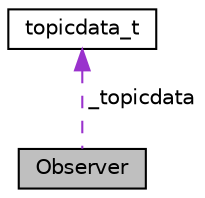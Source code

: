 digraph "Observer"
{
  edge [fontname="Helvetica",fontsize="10",labelfontname="Helvetica",labelfontsize="10"];
  node [fontname="Helvetica",fontsize="10",shape=record];
  Node1 [label="Observer",height=0.2,width=0.4,color="black", fillcolor="grey75", style="filled" fontcolor="black"];
  Node2 -> Node1 [dir="back",color="darkorchid3",fontsize="10",style="dashed",label=" _topicdata" ,fontname="Helvetica"];
  Node2 [label="topicdata_t",height=0.2,width=0.4,color="black", fillcolor="white", style="filled",URL="$structtopicdata__t.html",tooltip="Data structure to allocate a topic update."];
}
